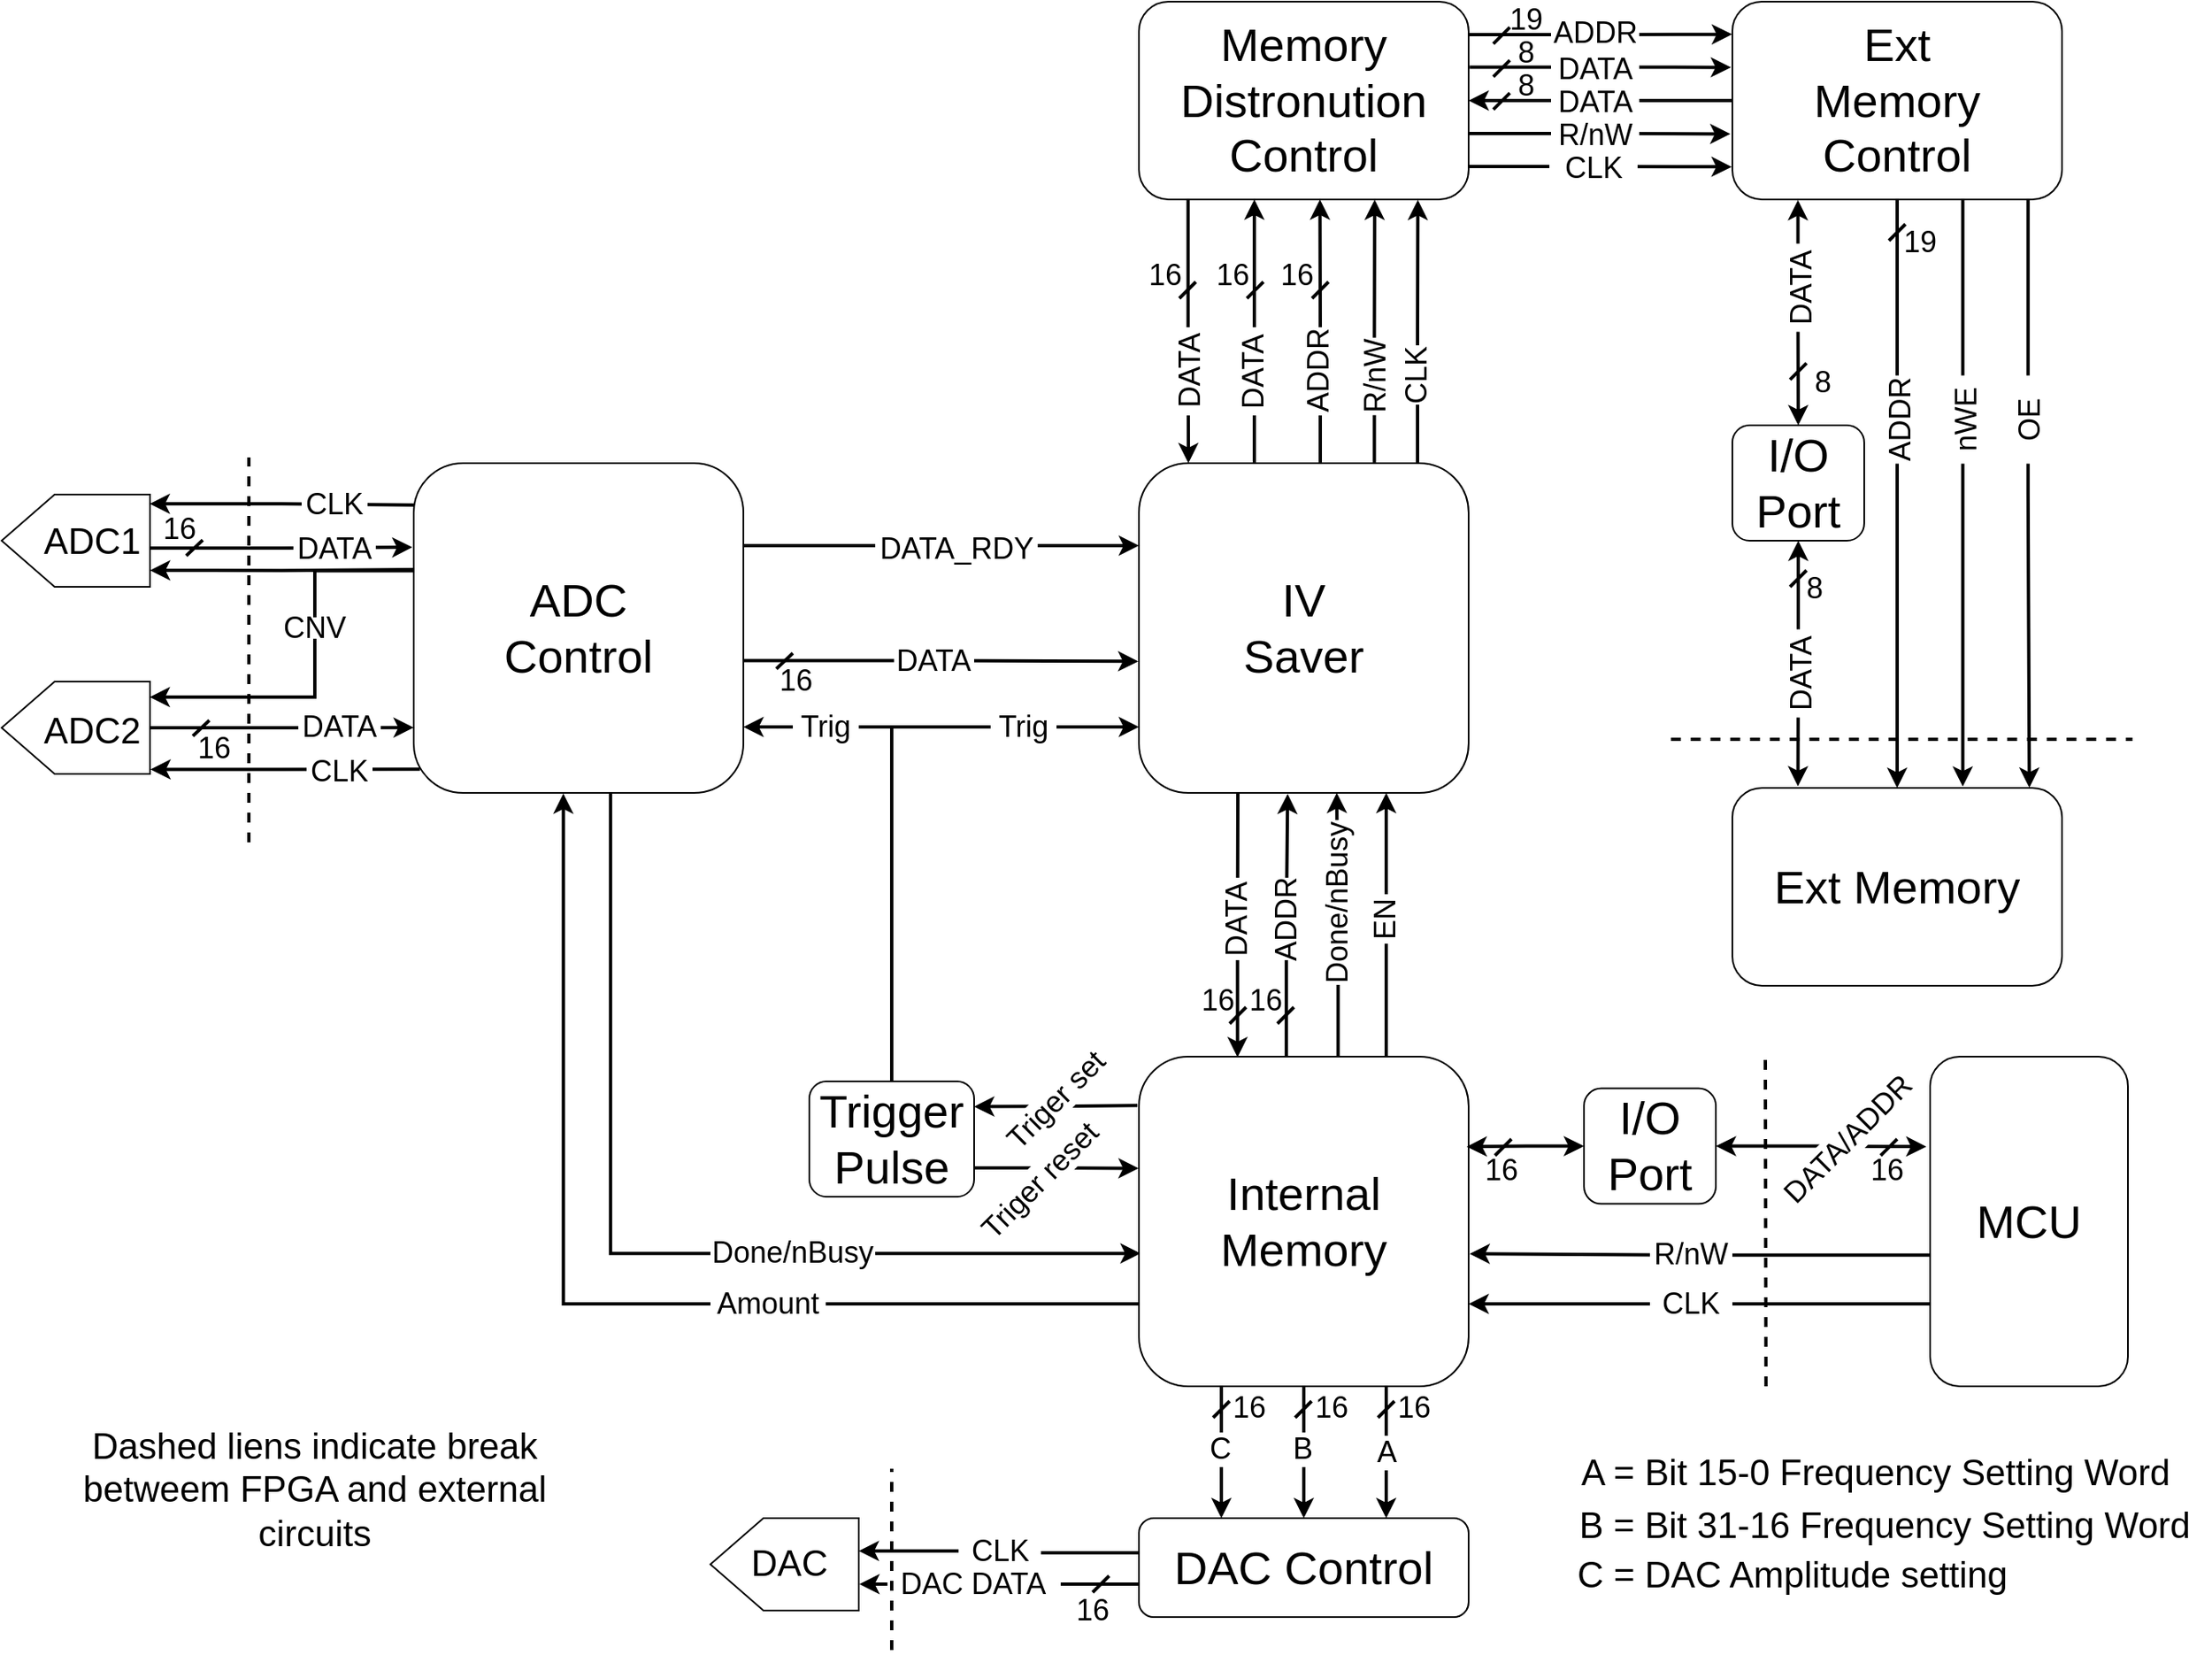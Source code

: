 <mxfile version="24.7.17">
  <diagram name="Side-1" id="65lDmpUPiSHvBf-vwyyM">
    <mxGraphModel dx="1590" dy="1570" grid="1" gridSize="5" guides="1" tooltips="1" connect="1" arrows="1" fold="1" page="1" pageScale="1" pageWidth="827" pageHeight="1169" math="0" shadow="0">
      <root>
        <mxCell id="0" />
        <mxCell id="1" parent="0" />
        <mxCell id="a9t_pYpvHZfNQOZHy2Yf-6" style="edgeStyle=orthogonalEdgeStyle;rounded=0;orthogonalLoop=1;jettySize=auto;html=1;exitX=-0.001;exitY=0.602;exitDx=0;exitDy=0;entryX=1.003;entryY=0.598;entryDx=0;entryDy=0;entryPerimeter=0;exitPerimeter=0;strokeWidth=2;" parent="1" source="a9t_pYpvHZfNQOZHy2Yf-1" target="a9t_pYpvHZfNQOZHy2Yf-3" edge="1">
          <mxGeometry relative="1" as="geometry" />
        </mxCell>
        <mxCell id="a9t_pYpvHZfNQOZHy2Yf-8" style="edgeStyle=orthogonalEdgeStyle;rounded=0;orthogonalLoop=1;jettySize=auto;html=1;exitX=0;exitY=0.75;exitDx=0;exitDy=0;entryX=1;entryY=0.75;entryDx=0;entryDy=0;strokeWidth=2;" parent="1" source="a9t_pYpvHZfNQOZHy2Yf-1" target="a9t_pYpvHZfNQOZHy2Yf-3" edge="1">
          <mxGeometry relative="1" as="geometry" />
        </mxCell>
        <mxCell id="a9t_pYpvHZfNQOZHy2Yf-1" value="&lt;font style=&quot;font-size: 28px;&quot;&gt;MCU&lt;/font&gt;" style="rounded=1;whiteSpace=wrap;html=1;" parent="1" vertex="1">
          <mxGeometry x="640" y="360" width="120" height="200" as="geometry" />
        </mxCell>
        <mxCell id="a9t_pYpvHZfNQOZHy2Yf-15" style="edgeStyle=orthogonalEdgeStyle;rounded=0;orthogonalLoop=1;jettySize=auto;html=1;exitX=0.75;exitY=0;exitDx=0;exitDy=0;entryX=0.75;entryY=1;entryDx=0;entryDy=0;strokeWidth=2;" parent="1" source="a9t_pYpvHZfNQOZHy2Yf-3" target="a9t_pYpvHZfNQOZHy2Yf-13" edge="1">
          <mxGeometry relative="1" as="geometry" />
        </mxCell>
        <mxCell id="a9t_pYpvHZfNQOZHy2Yf-32" style="edgeStyle=orthogonalEdgeStyle;rounded=0;orthogonalLoop=1;jettySize=auto;html=1;exitX=0.299;exitY=0.002;exitDx=0;exitDy=0;entryX=0.3;entryY=1.001;entryDx=0;entryDy=0;exitPerimeter=0;entryPerimeter=0;strokeWidth=2;startArrow=classic;startFill=1;endArrow=none;endFill=0;" parent="1" source="a9t_pYpvHZfNQOZHy2Yf-3" target="a9t_pYpvHZfNQOZHy2Yf-13" edge="1">
          <mxGeometry relative="1" as="geometry" />
        </mxCell>
        <mxCell id="a9t_pYpvHZfNQOZHy2Yf-47" style="edgeStyle=orthogonalEdgeStyle;rounded=0;orthogonalLoop=1;jettySize=auto;html=1;exitX=-0.003;exitY=0.148;exitDx=0;exitDy=0;entryX=1.003;entryY=0.219;entryDx=0;entryDy=0;strokeWidth=2;exitPerimeter=0;entryPerimeter=0;" parent="1" edge="1">
          <mxGeometry relative="1" as="geometry">
            <mxPoint x="159.1" y="389.6" as="sourcePoint" />
            <mxPoint x="60.0" y="390.33" as="targetPoint" />
          </mxGeometry>
        </mxCell>
        <mxCell id="a9t_pYpvHZfNQOZHy2Yf-60" style="edgeStyle=orthogonalEdgeStyle;rounded=0;orthogonalLoop=1;jettySize=auto;html=1;entryX=0.597;entryY=0.997;entryDx=0;entryDy=0;exitX=0.005;exitY=0.597;exitDx=0;exitDy=0;exitPerimeter=0;strokeWidth=2;entryPerimeter=0;startArrow=classic;startFill=1;endArrow=none;endFill=0;" parent="1" source="a9t_pYpvHZfNQOZHy2Yf-3" target="a9t_pYpvHZfNQOZHy2Yf-59" edge="1">
          <mxGeometry relative="1" as="geometry" />
        </mxCell>
        <mxCell id="a9t_pYpvHZfNQOZHy2Yf-130" style="edgeStyle=orthogonalEdgeStyle;rounded=0;orthogonalLoop=1;jettySize=auto;html=1;exitX=0.75;exitY=1;exitDx=0;exitDy=0;entryX=0.75;entryY=0;entryDx=0;entryDy=0;strokeWidth=2;" parent="1" source="a9t_pYpvHZfNQOZHy2Yf-3" target="a9t_pYpvHZfNQOZHy2Yf-129" edge="1">
          <mxGeometry relative="1" as="geometry" />
        </mxCell>
        <mxCell id="a9t_pYpvHZfNQOZHy2Yf-133" value="&lt;span style=&quot;font-size: 18px;&quot;&gt;A&lt;/span&gt;" style="edgeLabel;html=1;align=center;verticalAlign=middle;resizable=0;points=[];rotation=0;" parent="a9t_pYpvHZfNQOZHy2Yf-130" vertex="1" connectable="0">
          <mxGeometry x="0.194" y="1" relative="1" as="geometry">
            <mxPoint x="-1" y="-8" as="offset" />
          </mxGeometry>
        </mxCell>
        <mxCell id="a9t_pYpvHZfNQOZHy2Yf-131" style="edgeStyle=orthogonalEdgeStyle;rounded=0;orthogonalLoop=1;jettySize=auto;html=1;exitX=0.5;exitY=1;exitDx=0;exitDy=0;entryX=0.5;entryY=0;entryDx=0;entryDy=0;strokeWidth=2;" parent="1" source="a9t_pYpvHZfNQOZHy2Yf-3" target="a9t_pYpvHZfNQOZHy2Yf-129" edge="1">
          <mxGeometry relative="1" as="geometry" />
        </mxCell>
        <mxCell id="a9t_pYpvHZfNQOZHy2Yf-132" style="edgeStyle=orthogonalEdgeStyle;rounded=0;orthogonalLoop=1;jettySize=auto;html=1;exitX=0.25;exitY=1;exitDx=0;exitDy=0;entryX=0.25;entryY=0;entryDx=0;entryDy=0;strokeWidth=2;" parent="1" source="a9t_pYpvHZfNQOZHy2Yf-3" target="a9t_pYpvHZfNQOZHy2Yf-129" edge="1">
          <mxGeometry relative="1" as="geometry" />
        </mxCell>
        <mxCell id="a9t_pYpvHZfNQOZHy2Yf-3" value="&lt;span style=&quot;font-size: 28px;&quot;&gt;Internal Memory&lt;/span&gt;" style="rounded=1;whiteSpace=wrap;html=1;" parent="1" vertex="1">
          <mxGeometry x="160" y="360" width="200" height="200" as="geometry" />
        </mxCell>
        <mxCell id="a9t_pYpvHZfNQOZHy2Yf-4" value="&lt;font style=&quot;font-size: 28px;&quot;&gt;I/O&lt;br&gt;Port&lt;/font&gt;" style="rounded=1;whiteSpace=wrap;html=1;" parent="1" vertex="1">
          <mxGeometry x="430" y="379.31" width="80" height="70" as="geometry" />
        </mxCell>
        <mxCell id="a9t_pYpvHZfNQOZHy2Yf-10" style="edgeStyle=orthogonalEdgeStyle;rounded=0;orthogonalLoop=1;jettySize=auto;html=1;exitX=1;exitY=0.5;exitDx=0;exitDy=0;startArrow=classic;startFill=1;strokeWidth=2;entryX=-0.019;entryY=0.273;entryDx=0;entryDy=0;entryPerimeter=0;" parent="1" source="a9t_pYpvHZfNQOZHy2Yf-4" target="a9t_pYpvHZfNQOZHy2Yf-1" edge="1">
          <mxGeometry relative="1" as="geometry">
            <mxPoint x="620" y="415" as="targetPoint" />
          </mxGeometry>
        </mxCell>
        <mxCell id="a9t_pYpvHZfNQOZHy2Yf-20" value="DATA/ADDR" style="edgeLabel;html=1;align=center;verticalAlign=middle;resizable=0;points=[];rotation=-45;fontSize=18;" parent="a9t_pYpvHZfNQOZHy2Yf-10" vertex="1" connectable="0">
          <mxGeometry x="-0.075" y="2" relative="1" as="geometry">
            <mxPoint x="21" y="-2" as="offset" />
          </mxGeometry>
        </mxCell>
        <mxCell id="a9t_pYpvHZfNQOZHy2Yf-11" style="edgeStyle=orthogonalEdgeStyle;rounded=0;orthogonalLoop=1;jettySize=auto;html=1;entryX=0.994;entryY=0.273;entryDx=0;entryDy=0;entryPerimeter=0;startArrow=classic;startFill=1;strokeWidth=2;" parent="1" source="a9t_pYpvHZfNQOZHy2Yf-4" target="a9t_pYpvHZfNQOZHy2Yf-3" edge="1">
          <mxGeometry relative="1" as="geometry" />
        </mxCell>
        <mxCell id="a9t_pYpvHZfNQOZHy2Yf-108" style="edgeStyle=orthogonalEdgeStyle;rounded=0;orthogonalLoop=1;jettySize=auto;html=1;exitX=0.845;exitY=-0.001;exitDx=0;exitDy=0;entryX=0.846;entryY=1.002;entryDx=0;entryDy=0;exitPerimeter=0;entryPerimeter=0;strokeWidth=2;" parent="1" source="a9t_pYpvHZfNQOZHy2Yf-13" target="a9t_pYpvHZfNQOZHy2Yf-107" edge="1">
          <mxGeometry relative="1" as="geometry" />
        </mxCell>
        <mxCell id="a9t_pYpvHZfNQOZHy2Yf-112" style="edgeStyle=orthogonalEdgeStyle;rounded=0;orthogonalLoop=1;jettySize=auto;html=1;exitX=0.55;exitY=0.002;exitDx=0;exitDy=0;strokeWidth=2;exitPerimeter=0;entryX=0.549;entryY=1;entryDx=0;entryDy=0;entryPerimeter=0;" parent="1" source="a9t_pYpvHZfNQOZHy2Yf-13" target="a9t_pYpvHZfNQOZHy2Yf-107" edge="1">
          <mxGeometry relative="1" as="geometry">
            <mxPoint x="271" y="-160" as="targetPoint" />
          </mxGeometry>
        </mxCell>
        <mxCell id="a9t_pYpvHZfNQOZHy2Yf-13" value="&lt;font style=&quot;font-size: 28px;&quot;&gt;IV&lt;br&gt;Saver&lt;/font&gt;" style="rounded=1;whiteSpace=wrap;html=1;" parent="1" vertex="1">
          <mxGeometry x="160" width="200" height="200" as="geometry" />
        </mxCell>
        <mxCell id="a9t_pYpvHZfNQOZHy2Yf-18" style="edgeStyle=orthogonalEdgeStyle;rounded=0;orthogonalLoop=1;jettySize=auto;html=1;exitX=0.604;exitY=0.001;exitDx=0;exitDy=0;exitPerimeter=0;strokeWidth=2;entryX=0.6;entryY=1;entryDx=0;entryDy=0;entryPerimeter=0;" parent="1" source="a9t_pYpvHZfNQOZHy2Yf-3" target="a9t_pYpvHZfNQOZHy2Yf-13" edge="1">
          <mxGeometry relative="1" as="geometry">
            <mxPoint x="280" y="210" as="targetPoint" />
            <Array as="points">
              <mxPoint x="281" y="300" />
              <mxPoint x="280" y="300" />
            </Array>
          </mxGeometry>
        </mxCell>
        <mxCell id="a9t_pYpvHZfNQOZHy2Yf-23" value="&lt;font style=&quot;font-size: 18px;&quot;&gt;CLK&lt;/font&gt;" style="text;html=1;align=center;verticalAlign=middle;whiteSpace=wrap;rounded=0;fillColor=default;" parent="1" vertex="1">
          <mxGeometry x="470" y="500" width="50" height="20" as="geometry" />
        </mxCell>
        <mxCell id="a9t_pYpvHZfNQOZHy2Yf-26" value="&lt;font style=&quot;font-size: 18px;&quot;&gt;R/nW&lt;/font&gt;" style="text;html=1;align=center;verticalAlign=middle;whiteSpace=wrap;rounded=0;fillColor=default;" parent="1" vertex="1">
          <mxGeometry x="470" y="470" width="50" height="20" as="geometry" />
        </mxCell>
        <mxCell id="a9t_pYpvHZfNQOZHy2Yf-27" value="&lt;font style=&quot;font-size: 18px;&quot;&gt;EN&lt;/font&gt;" style="text;html=1;align=center;verticalAlign=middle;whiteSpace=wrap;rounded=0;fillColor=default;rotation=-90;" parent="1" vertex="1">
          <mxGeometry x="295" y="270" width="30" height="12.93" as="geometry" />
        </mxCell>
        <mxCell id="a9t_pYpvHZfNQOZHy2Yf-29" value="&lt;span style=&quot;font-size: 18px;&quot;&gt;Done/nBusy&lt;/span&gt;" style="text;html=1;align=center;verticalAlign=middle;whiteSpace=wrap;rounded=0;fillColor=default;rotation=-90;" parent="1" vertex="1">
          <mxGeometry x="231" y="260" width="100" height="12.93" as="geometry" />
        </mxCell>
        <mxCell id="a9t_pYpvHZfNQOZHy2Yf-30" style="edgeStyle=orthogonalEdgeStyle;rounded=0;orthogonalLoop=1;jettySize=auto;html=1;exitX=0.447;exitY=-0.001;exitDx=0;exitDy=0;entryX=0.451;entryY=1.003;entryDx=0;entryDy=0;entryPerimeter=0;exitPerimeter=0;strokeWidth=2;" parent="1" source="a9t_pYpvHZfNQOZHy2Yf-3" target="a9t_pYpvHZfNQOZHy2Yf-13" edge="1">
          <mxGeometry relative="1" as="geometry" />
        </mxCell>
        <mxCell id="a9t_pYpvHZfNQOZHy2Yf-31" value="&lt;font style=&quot;font-size: 18px;&quot;&gt;ADDR&lt;/font&gt;" style="text;html=1;align=center;verticalAlign=middle;whiteSpace=wrap;rounded=0;fillColor=default;rotation=-90;" parent="1" vertex="1">
          <mxGeometry x="225" y="270" width="50" height="12.93" as="geometry" />
        </mxCell>
        <mxCell id="a9t_pYpvHZfNQOZHy2Yf-33" value="&lt;font style=&quot;font-size: 18px;&quot;&gt;DATA&lt;/font&gt;" style="text;html=1;align=center;verticalAlign=middle;whiteSpace=wrap;rounded=0;fillColor=default;rotation=-90;" parent="1" vertex="1">
          <mxGeometry x="195" y="270" width="50" height="12.93" as="geometry" />
        </mxCell>
        <mxCell id="a9t_pYpvHZfNQOZHy2Yf-35" value="" style="endArrow=none;html=1;rounded=0;strokeWidth=2;" parent="1" edge="1">
          <mxGeometry width="50" height="50" relative="1" as="geometry">
            <mxPoint x="215" y="340" as="sourcePoint" />
            <mxPoint x="225" y="330" as="targetPoint" />
          </mxGeometry>
        </mxCell>
        <mxCell id="a9t_pYpvHZfNQOZHy2Yf-36" value="" style="endArrow=none;html=1;rounded=0;strokeWidth=2;" parent="1" edge="1">
          <mxGeometry width="50" height="50" relative="1" as="geometry">
            <mxPoint x="244" y="340" as="sourcePoint" />
            <mxPoint x="254" y="330" as="targetPoint" />
          </mxGeometry>
        </mxCell>
        <mxCell id="a9t_pYpvHZfNQOZHy2Yf-39" value="&lt;font style=&quot;font-size: 18px;&quot;&gt;16&lt;/font&gt;" style="text;html=1;align=center;verticalAlign=middle;whiteSpace=wrap;rounded=0;fillColor=default;rotation=0;" parent="1" vertex="1">
          <mxGeometry x="198" y="320" width="20" height="12.93" as="geometry" />
        </mxCell>
        <mxCell id="a9t_pYpvHZfNQOZHy2Yf-40" value="&lt;font style=&quot;font-size: 18px;&quot;&gt;16&lt;/font&gt;" style="text;html=1;align=center;verticalAlign=middle;whiteSpace=wrap;rounded=0;fillColor=default;rotation=0;" parent="1" vertex="1">
          <mxGeometry x="227" y="320" width="20" height="12.93" as="geometry" />
        </mxCell>
        <mxCell id="a9t_pYpvHZfNQOZHy2Yf-41" value="" style="endArrow=none;html=1;rounded=0;strokeWidth=2;" parent="1" edge="1">
          <mxGeometry width="50" height="50" relative="1" as="geometry">
            <mxPoint x="610" y="420" as="sourcePoint" />
            <mxPoint x="620" y="410" as="targetPoint" />
          </mxGeometry>
        </mxCell>
        <mxCell id="a9t_pYpvHZfNQOZHy2Yf-42" value="&lt;font style=&quot;font-size: 18px;&quot;&gt;16&lt;/font&gt;" style="text;html=1;align=center;verticalAlign=middle;whiteSpace=wrap;rounded=0;fillColor=default;rotation=0;" parent="1" vertex="1">
          <mxGeometry x="604" y="423" width="20" height="12.93" as="geometry" />
        </mxCell>
        <mxCell id="a9t_pYpvHZfNQOZHy2Yf-43" value="" style="endArrow=none;html=1;rounded=0;strokeWidth=2;" parent="1" edge="1">
          <mxGeometry width="50" height="50" relative="1" as="geometry">
            <mxPoint x="376" y="420" as="sourcePoint" />
            <mxPoint x="386" y="410" as="targetPoint" />
          </mxGeometry>
        </mxCell>
        <mxCell id="a9t_pYpvHZfNQOZHy2Yf-44" value="&lt;font style=&quot;font-size: 18px;&quot;&gt;16&lt;/font&gt;" style="text;html=1;align=center;verticalAlign=middle;whiteSpace=wrap;rounded=0;fillColor=default;rotation=0;" parent="1" vertex="1">
          <mxGeometry x="370" y="423" width="20" height="12.93" as="geometry" />
        </mxCell>
        <mxCell id="a9t_pYpvHZfNQOZHy2Yf-45" value="&lt;span style=&quot;font-size: 28px;&quot;&gt;Trigger&lt;br&gt;Pulse&lt;/span&gt;" style="rounded=1;whiteSpace=wrap;html=1;" parent="1" vertex="1">
          <mxGeometry x="-40" y="375" width="100" height="70" as="geometry" />
        </mxCell>
        <mxCell id="a9t_pYpvHZfNQOZHy2Yf-49" style="edgeStyle=orthogonalEdgeStyle;rounded=0;orthogonalLoop=1;jettySize=auto;html=1;exitX=0.5;exitY=0;exitDx=0;exitDy=0;entryX=0;entryY=0.8;entryDx=0;entryDy=0;entryPerimeter=0;strokeWidth=2;" parent="1" source="a9t_pYpvHZfNQOZHy2Yf-45" target="a9t_pYpvHZfNQOZHy2Yf-13" edge="1">
          <mxGeometry relative="1" as="geometry">
            <Array as="points">
              <mxPoint x="10" y="160" />
            </Array>
          </mxGeometry>
        </mxCell>
        <mxCell id="a9t_pYpvHZfNQOZHy2Yf-51" value="&lt;font style=&quot;font-size: 18px;&quot;&gt;Trig&lt;/font&gt;" style="text;html=1;align=center;verticalAlign=middle;whiteSpace=wrap;rounded=0;fillColor=default;rotation=0;" parent="1" vertex="1">
          <mxGeometry x="70" y="154" width="40" height="12.93" as="geometry" />
        </mxCell>
        <mxCell id="a9t_pYpvHZfNQOZHy2Yf-55" style="edgeStyle=orthogonalEdgeStyle;rounded=0;orthogonalLoop=1;jettySize=auto;html=1;exitX=1;exitY=0.75;exitDx=0;exitDy=0;entryX=-0.001;entryY=0.339;entryDx=0;entryDy=0;entryPerimeter=0;strokeWidth=2;" parent="1" source="a9t_pYpvHZfNQOZHy2Yf-45" target="a9t_pYpvHZfNQOZHy2Yf-3" edge="1">
          <mxGeometry relative="1" as="geometry" />
        </mxCell>
        <mxCell id="a9t_pYpvHZfNQOZHy2Yf-56" value="&lt;font style=&quot;font-size: 18px;&quot;&gt;Triger set&lt;/font&gt;" style="text;html=1;align=center;verticalAlign=middle;whiteSpace=wrap;rounded=0;fillColor=default;rotation=-45;" parent="1" vertex="1">
          <mxGeometry x="71.4" y="376.31" width="77.5" height="20" as="geometry" />
        </mxCell>
        <mxCell id="a9t_pYpvHZfNQOZHy2Yf-57" value="&lt;font style=&quot;font-size: 18px;&quot;&gt;Triger reset&lt;/font&gt;" style="text;html=1;align=center;verticalAlign=middle;whiteSpace=wrap;rounded=0;fillColor=default;rotation=-45;" parent="1" vertex="1">
          <mxGeometry x="51.4" y="425" width="97.5" height="20" as="geometry" />
        </mxCell>
        <mxCell id="a9t_pYpvHZfNQOZHy2Yf-91" style="edgeStyle=orthogonalEdgeStyle;rounded=0;orthogonalLoop=1;jettySize=auto;html=1;entryX=-0.002;entryY=0.601;entryDx=0;entryDy=0;exitX=1.001;exitY=0.599;exitDx=0;exitDy=0;exitPerimeter=0;entryPerimeter=0;strokeWidth=2;" parent="1" source="a9t_pYpvHZfNQOZHy2Yf-59" target="a9t_pYpvHZfNQOZHy2Yf-13" edge="1">
          <mxGeometry relative="1" as="geometry" />
        </mxCell>
        <mxCell id="a9t_pYpvHZfNQOZHy2Yf-105" style="edgeStyle=orthogonalEdgeStyle;rounded=0;orthogonalLoop=1;jettySize=auto;html=1;exitX=1;exitY=0.25;exitDx=0;exitDy=0;entryX=0;entryY=0.25;entryDx=0;entryDy=0;strokeWidth=2;" parent="1" source="a9t_pYpvHZfNQOZHy2Yf-59" target="a9t_pYpvHZfNQOZHy2Yf-13" edge="1">
          <mxGeometry relative="1" as="geometry" />
        </mxCell>
        <mxCell id="a9t_pYpvHZfNQOZHy2Yf-59" value="&lt;span style=&quot;font-size: 28px;&quot;&gt;ADC&lt;br&gt;Control&lt;/span&gt;" style="rounded=1;whiteSpace=wrap;html=1;" parent="1" vertex="1">
          <mxGeometry x="-280" width="200" height="200" as="geometry" />
        </mxCell>
        <mxCell id="a9t_pYpvHZfNQOZHy2Yf-61" value="&lt;span style=&quot;font-size: 18px;&quot;&gt;Done/nBusy&lt;/span&gt;" style="text;html=1;align=center;verticalAlign=middle;whiteSpace=wrap;rounded=0;fillColor=default;rotation=0;" parent="1" vertex="1">
          <mxGeometry x="-100" y="472.53" width="100" height="12.93" as="geometry" />
        </mxCell>
        <mxCell id="a9t_pYpvHZfNQOZHy2Yf-63" style="edgeStyle=orthogonalEdgeStyle;rounded=0;orthogonalLoop=1;jettySize=auto;html=1;exitX=0;exitY=0.75;exitDx=0;exitDy=0;entryX=0.454;entryY=1.002;entryDx=0;entryDy=0;entryPerimeter=0;strokeWidth=2;" parent="1" source="a9t_pYpvHZfNQOZHy2Yf-3" target="a9t_pYpvHZfNQOZHy2Yf-59" edge="1">
          <mxGeometry relative="1" as="geometry" />
        </mxCell>
        <mxCell id="a9t_pYpvHZfNQOZHy2Yf-64" value="&lt;span style=&quot;font-size: 18px;&quot;&gt;Amount&lt;/span&gt;" style="text;html=1;align=center;verticalAlign=middle;whiteSpace=wrap;rounded=0;fillColor=default;rotation=0;" parent="1" vertex="1">
          <mxGeometry x="-100" y="503.07" width="70" height="12.93" as="geometry" />
        </mxCell>
        <mxCell id="a9t_pYpvHZfNQOZHy2Yf-65" style="edgeStyle=orthogonalEdgeStyle;rounded=0;orthogonalLoop=1;jettySize=auto;html=1;strokeWidth=2;" parent="1" source="a9t_pYpvHZfNQOZHy2Yf-45" edge="1">
          <mxGeometry relative="1" as="geometry">
            <mxPoint x="-80" y="160" as="targetPoint" />
            <Array as="points">
              <mxPoint x="10" y="160" />
            </Array>
          </mxGeometry>
        </mxCell>
        <mxCell id="a9t_pYpvHZfNQOZHy2Yf-66" value="&lt;font style=&quot;font-size: 18px;&quot;&gt;Trig&lt;/font&gt;" style="text;html=1;align=center;verticalAlign=middle;whiteSpace=wrap;rounded=0;fillColor=default;rotation=0;" parent="1" vertex="1">
          <mxGeometry x="-50" y="154" width="40" height="12.93" as="geometry" />
        </mxCell>
        <mxCell id="a9t_pYpvHZfNQOZHy2Yf-67" value="" style="verticalLabelPosition=bottom;shadow=0;dashed=0;align=center;html=1;verticalAlign=top;shape=mxgraph.electrical.abstract.dac;rotation=-180;" parent="1" vertex="1">
          <mxGeometry x="-530" y="19" width="90" height="56" as="geometry" />
        </mxCell>
        <mxCell id="a9t_pYpvHZfNQOZHy2Yf-97" style="edgeStyle=orthogonalEdgeStyle;rounded=0;orthogonalLoop=1;jettySize=auto;html=1;exitX=-0.003;exitY=0.048;exitDx=0;exitDy=0;exitPerimeter=0;entryX=0.019;entryY=0.928;entryDx=0;entryDy=0;entryPerimeter=0;strokeWidth=2;startArrow=classic;startFill=1;endArrow=none;endFill=0;" parent="1" source="a9t_pYpvHZfNQOZHy2Yf-71" target="a9t_pYpvHZfNQOZHy2Yf-59" edge="1">
          <mxGeometry relative="1" as="geometry">
            <mxPoint x="-308.788" y="180" as="targetPoint" />
          </mxGeometry>
        </mxCell>
        <mxCell id="a9t_pYpvHZfNQOZHy2Yf-71" value="" style="verticalLabelPosition=bottom;shadow=0;dashed=0;align=center;html=1;verticalAlign=top;shape=mxgraph.electrical.abstract.dac;rotation=-180;" parent="1" vertex="1">
          <mxGeometry x="-530" y="132.46" width="90" height="56" as="geometry" />
        </mxCell>
        <mxCell id="a9t_pYpvHZfNQOZHy2Yf-72" style="edgeStyle=orthogonalEdgeStyle;rounded=0;orthogonalLoop=1;jettySize=auto;html=1;exitX=-0.001;exitY=0.326;exitDx=0;exitDy=0;exitPerimeter=0;strokeWidth=2;entryX=0;entryY=0.179;entryDx=0;entryDy=0;entryPerimeter=0;" parent="1" target="a9t_pYpvHZfNQOZHy2Yf-67" edge="1">
          <mxGeometry relative="1" as="geometry">
            <mxPoint x="-280.0" y="64.55" as="sourcePoint" />
            <mxPoint x="-428.45" y="64.51" as="targetPoint" />
          </mxGeometry>
        </mxCell>
        <mxCell id="a9t_pYpvHZfNQOZHy2Yf-73" style="edgeStyle=orthogonalEdgeStyle;rounded=0;orthogonalLoop=1;jettySize=auto;html=1;entryX=0.002;entryY=0.831;entryDx=0;entryDy=0;entryPerimeter=0;exitX=0;exitY=0.326;exitDx=0;exitDy=0;exitPerimeter=0;strokeWidth=2;" parent="1" source="a9t_pYpvHZfNQOZHy2Yf-59" target="a9t_pYpvHZfNQOZHy2Yf-71" edge="1">
          <mxGeometry relative="1" as="geometry">
            <Array as="points">
              <mxPoint x="-340" y="65" />
              <mxPoint x="-340" y="142" />
            </Array>
          </mxGeometry>
        </mxCell>
        <mxCell id="a9t_pYpvHZfNQOZHy2Yf-74" value="&lt;font style=&quot;font-size: 18px;&quot;&gt;CNV&lt;/font&gt;" style="text;html=1;align=center;verticalAlign=middle;whiteSpace=wrap;rounded=0;fillColor=default;rotation=0;" parent="1" vertex="1">
          <mxGeometry x="-360" y="93.54" width="40" height="12.93" as="geometry" />
        </mxCell>
        <mxCell id="a9t_pYpvHZfNQOZHy2Yf-77" style="edgeStyle=orthogonalEdgeStyle;rounded=0;orthogonalLoop=1;jettySize=auto;html=1;exitX=0;exitY=0.5;exitDx=0;exitDy=0;exitPerimeter=0;entryX=0;entryY=0.802;entryDx=0;entryDy=0;entryPerimeter=0;strokeWidth=2;" parent="1" source="a9t_pYpvHZfNQOZHy2Yf-71" target="a9t_pYpvHZfNQOZHy2Yf-59" edge="1">
          <mxGeometry relative="1" as="geometry" />
        </mxCell>
        <mxCell id="a9t_pYpvHZfNQOZHy2Yf-78" value="&lt;font style=&quot;font-size: 18px;&quot;&gt;DATA&lt;/font&gt;" style="text;html=1;align=center;verticalAlign=middle;whiteSpace=wrap;rounded=0;fillColor=default;rotation=0;" parent="1" vertex="1">
          <mxGeometry x="-350" y="154" width="50" height="12.93" as="geometry" />
        </mxCell>
        <mxCell id="a9t_pYpvHZfNQOZHy2Yf-82" value="&lt;font style=&quot;font-size: 18px;&quot;&gt;CLK&lt;/font&gt;" style="text;html=1;align=center;verticalAlign=middle;whiteSpace=wrap;rounded=0;fillColor=default;rotation=0;" parent="1" vertex="1">
          <mxGeometry x="-345" y="180.53" width="40" height="12.93" as="geometry" />
        </mxCell>
        <mxCell id="a9t_pYpvHZfNQOZHy2Yf-83" style="edgeStyle=orthogonalEdgeStyle;rounded=0;orthogonalLoop=1;jettySize=auto;html=1;entryX=-0.004;entryY=0.255;entryDx=0;entryDy=0;strokeWidth=2;entryPerimeter=0;exitX=-0.002;exitY=0.419;exitDx=0;exitDy=0;exitPerimeter=0;" parent="1" source="a9t_pYpvHZfNQOZHy2Yf-67" target="a9t_pYpvHZfNQOZHy2Yf-59" edge="1">
          <mxGeometry relative="1" as="geometry">
            <mxPoint x="-440" y="51" as="sourcePoint" />
            <mxPoint x="-280.8" y="51.2" as="targetPoint" />
          </mxGeometry>
        </mxCell>
        <mxCell id="a9t_pYpvHZfNQOZHy2Yf-84" value="&lt;font style=&quot;font-size: 18px;&quot;&gt;DATA&lt;/font&gt;" style="text;html=1;align=center;verticalAlign=middle;whiteSpace=wrap;rounded=0;fillColor=default;rotation=0;" parent="1" vertex="1">
          <mxGeometry x="-353" y="45.6" width="50" height="12.93" as="geometry" />
        </mxCell>
        <mxCell id="a9t_pYpvHZfNQOZHy2Yf-87" style="edgeStyle=orthogonalEdgeStyle;rounded=0;orthogonalLoop=1;jettySize=auto;html=1;exitX=0.002;exitY=0.9;exitDx=0;exitDy=0;exitPerimeter=0;entryX=0.001;entryY=0.127;entryDx=0;entryDy=0;entryPerimeter=0;strokeWidth=2;startArrow=classic;startFill=1;endArrow=none;endFill=0;" parent="1" source="a9t_pYpvHZfNQOZHy2Yf-67" target="a9t_pYpvHZfNQOZHy2Yf-59" edge="1">
          <mxGeometry relative="1" as="geometry">
            <mxPoint x="-361" y="25.47" as="sourcePoint" />
            <mxPoint x="-280" y="25.47" as="targetPoint" />
          </mxGeometry>
        </mxCell>
        <mxCell id="a9t_pYpvHZfNQOZHy2Yf-88" value="&lt;font style=&quot;font-size: 18px;&quot;&gt;CLK&lt;/font&gt;" style="text;html=1;align=center;verticalAlign=middle;whiteSpace=wrap;rounded=0;fillColor=default;rotation=0;" parent="1" vertex="1">
          <mxGeometry x="-348" y="19" width="40" height="12.93" as="geometry" />
        </mxCell>
        <mxCell id="a9t_pYpvHZfNQOZHy2Yf-89" value="&lt;font style=&quot;font-size: 22px;&quot;&gt;ADC1&lt;/font&gt;" style="text;html=1;align=center;verticalAlign=middle;whiteSpace=wrap;rounded=0;fillColor=default;rotation=0;" parent="1" vertex="1">
          <mxGeometry x="-500" y="38.07" width="50" height="20" as="geometry" />
        </mxCell>
        <mxCell id="a9t_pYpvHZfNQOZHy2Yf-90" value="&lt;font style=&quot;font-size: 22px;&quot;&gt;ADC2&lt;/font&gt;" style="text;html=1;align=center;verticalAlign=middle;whiteSpace=wrap;rounded=0;fillColor=default;rotation=0;" parent="1" vertex="1">
          <mxGeometry x="-500" y="152.53" width="50" height="20" as="geometry" />
        </mxCell>
        <mxCell id="a9t_pYpvHZfNQOZHy2Yf-92" value="&lt;font style=&quot;font-size: 18px;&quot;&gt;DATA&lt;/font&gt;" style="text;html=1;align=center;verticalAlign=middle;whiteSpace=wrap;rounded=0;fillColor=default;rotation=0;" parent="1" vertex="1">
          <mxGeometry x="11.4" y="113.53" width="48.6" height="12.93" as="geometry" />
        </mxCell>
        <mxCell id="a9t_pYpvHZfNQOZHy2Yf-94" value="" style="endArrow=none;html=1;rounded=0;strokeWidth=2;" parent="1" edge="1">
          <mxGeometry width="50" height="50" relative="1" as="geometry">
            <mxPoint x="-414" y="165.53" as="sourcePoint" />
            <mxPoint x="-404" y="156" as="targetPoint" />
          </mxGeometry>
        </mxCell>
        <mxCell id="a9t_pYpvHZfNQOZHy2Yf-95" value="&lt;font style=&quot;font-size: 18px;&quot;&gt;16&lt;/font&gt;" style="text;html=1;align=center;verticalAlign=middle;whiteSpace=wrap;rounded=0;fillColor=none;rotation=0;" parent="1" vertex="1">
          <mxGeometry x="-411" y="166.93" width="20" height="12.93" as="geometry" />
        </mxCell>
        <mxCell id="a9t_pYpvHZfNQOZHy2Yf-101" value="" style="endArrow=none;html=1;rounded=0;strokeWidth=2;" parent="1" edge="1">
          <mxGeometry width="50" height="50" relative="1" as="geometry">
            <mxPoint x="-418" y="56.13" as="sourcePoint" />
            <mxPoint x="-408" y="46.6" as="targetPoint" />
          </mxGeometry>
        </mxCell>
        <mxCell id="a9t_pYpvHZfNQOZHy2Yf-102" value="&lt;font style=&quot;font-size: 18px;&quot;&gt;16&lt;/font&gt;" style="text;html=1;align=center;verticalAlign=middle;whiteSpace=wrap;rounded=0;fillColor=none;rotation=0;" parent="1" vertex="1">
          <mxGeometry x="-432" y="33.07" width="20" height="12.93" as="geometry" />
        </mxCell>
        <mxCell id="a9t_pYpvHZfNQOZHy2Yf-103" value="" style="endArrow=none;html=1;rounded=0;strokeWidth=2;" parent="1" edge="1">
          <mxGeometry width="50" height="50" relative="1" as="geometry">
            <mxPoint x="-60" y="124.76" as="sourcePoint" />
            <mxPoint x="-50" y="115.23" as="targetPoint" />
          </mxGeometry>
        </mxCell>
        <mxCell id="a9t_pYpvHZfNQOZHy2Yf-104" value="&lt;font style=&quot;font-size: 18px;&quot;&gt;16&lt;/font&gt;" style="text;html=1;align=center;verticalAlign=middle;whiteSpace=wrap;rounded=0;fillColor=none;rotation=0;" parent="1" vertex="1">
          <mxGeometry x="-58" y="125.46" width="20" height="12.93" as="geometry" />
        </mxCell>
        <mxCell id="a9t_pYpvHZfNQOZHy2Yf-106" value="&lt;font style=&quot;font-size: 18px;&quot;&gt;DATA_RDY&lt;/font&gt;" style="text;html=1;align=center;verticalAlign=middle;whiteSpace=wrap;rounded=0;fillColor=default;rotation=0;" parent="1" vertex="1">
          <mxGeometry y="45.6" width="98.6" height="12.93" as="geometry" />
        </mxCell>
        <mxCell id="a9t_pYpvHZfNQOZHy2Yf-165" style="edgeStyle=orthogonalEdgeStyle;rounded=0;orthogonalLoop=1;jettySize=auto;html=1;exitX=1.001;exitY=0.167;exitDx=0;exitDy=0;entryX=-0.001;entryY=0.165;entryDx=0;entryDy=0;exitPerimeter=0;entryPerimeter=0;strokeWidth=2;" parent="1" source="a9t_pYpvHZfNQOZHy2Yf-107" target="a9t_pYpvHZfNQOZHy2Yf-163" edge="1">
          <mxGeometry relative="1" as="geometry" />
        </mxCell>
        <mxCell id="a9t_pYpvHZfNQOZHy2Yf-166" style="edgeStyle=orthogonalEdgeStyle;rounded=0;orthogonalLoop=1;jettySize=auto;html=1;exitX=1.003;exitY=0.331;exitDx=0;exitDy=0;exitPerimeter=0;entryX=-0.004;entryY=0.332;entryDx=0;entryDy=0;entryPerimeter=0;strokeWidth=2;" parent="1" source="a9t_pYpvHZfNQOZHy2Yf-107" target="a9t_pYpvHZfNQOZHy2Yf-163" edge="1">
          <mxGeometry relative="1" as="geometry">
            <mxPoint x="480" y="-235" as="targetPoint" />
          </mxGeometry>
        </mxCell>
        <mxCell id="a9t_pYpvHZfNQOZHy2Yf-107" value="&lt;span style=&quot;font-size: 28px;&quot;&gt;Memory&lt;br&gt;Distronution&lt;br&gt;Control&lt;/span&gt;" style="rounded=1;whiteSpace=wrap;html=1;" parent="1" vertex="1">
          <mxGeometry x="160" y="-280" width="200" height="120" as="geometry" />
        </mxCell>
        <mxCell id="a9t_pYpvHZfNQOZHy2Yf-109" value="&lt;font style=&quot;font-size: 18px;&quot;&gt;CLK&lt;/font&gt;" style="text;html=1;align=center;verticalAlign=middle;whiteSpace=wrap;rounded=0;fillColor=default;rotation=-90;" parent="1" vertex="1">
          <mxGeometry x="311" y="-60" width="36" height="12.93" as="geometry" />
        </mxCell>
        <mxCell id="a9t_pYpvHZfNQOZHy2Yf-110" style="edgeStyle=orthogonalEdgeStyle;rounded=0;orthogonalLoop=1;jettySize=auto;html=1;exitX=0.729;exitY=-0.001;exitDx=0;exitDy=0;strokeWidth=2;exitPerimeter=0;entryX=0.715;entryY=1.001;entryDx=0;entryDy=0;entryPerimeter=0;" parent="1" target="a9t_pYpvHZfNQOZHy2Yf-107" edge="1">
          <mxGeometry relative="1" as="geometry">
            <mxPoint x="302.8" y="-0.2" as="sourcePoint" />
            <mxPoint x="307" y="-150" as="targetPoint" />
            <Array as="points">
              <mxPoint x="303" y="-80" />
              <mxPoint x="303" y="-80" />
            </Array>
          </mxGeometry>
        </mxCell>
        <mxCell id="a9t_pYpvHZfNQOZHy2Yf-111" value="&lt;font style=&quot;font-size: 18px;&quot;&gt;R/nW&lt;/font&gt;" style="text;html=1;align=center;verticalAlign=middle;whiteSpace=wrap;rounded=0;fillColor=default;rotation=-90;" parent="1" vertex="1">
          <mxGeometry x="280.5" y="-59.11" width="47" height="12.93" as="geometry" />
        </mxCell>
        <mxCell id="a9t_pYpvHZfNQOZHy2Yf-113" value="&lt;font style=&quot;font-size: 18px;&quot;&gt;ADDR&lt;/font&gt;" style="text;html=1;align=center;verticalAlign=middle;whiteSpace=wrap;rounded=0;fillColor=default;rotation=-90;" parent="1" vertex="1">
          <mxGeometry x="242.5" y="-64.25" width="53.5" height="17.07" as="geometry" />
        </mxCell>
        <mxCell id="a9t_pYpvHZfNQOZHy2Yf-116" style="edgeStyle=orthogonalEdgeStyle;rounded=0;orthogonalLoop=1;jettySize=auto;html=1;exitX=0.35;exitY=-0.001;exitDx=0;exitDy=0;entryX=0.35;entryY=1;entryDx=0;entryDy=0;entryPerimeter=0;exitPerimeter=0;strokeWidth=2;" parent="1" source="a9t_pYpvHZfNQOZHy2Yf-13" target="a9t_pYpvHZfNQOZHy2Yf-107" edge="1">
          <mxGeometry relative="1" as="geometry" />
        </mxCell>
        <mxCell id="a9t_pYpvHZfNQOZHy2Yf-117" value="&lt;font style=&quot;font-size: 18px;&quot;&gt;DATA&lt;/font&gt;" style="text;html=1;align=center;verticalAlign=middle;whiteSpace=wrap;rounded=0;fillColor=default;rotation=-90;" parent="1" vertex="1">
          <mxGeometry x="203.25" y="-64.25" width="53.5" height="17.07" as="geometry" />
        </mxCell>
        <mxCell id="a9t_pYpvHZfNQOZHy2Yf-118" style="edgeStyle=orthogonalEdgeStyle;rounded=0;orthogonalLoop=1;jettySize=auto;html=1;exitX=0.149;exitY=1.001;exitDx=0;exitDy=0;entryX=0.15;entryY=0;entryDx=0;entryDy=0;entryPerimeter=0;exitPerimeter=0;strokeWidth=2;" parent="1" source="a9t_pYpvHZfNQOZHy2Yf-107" target="a9t_pYpvHZfNQOZHy2Yf-13" edge="1">
          <mxGeometry relative="1" as="geometry" />
        </mxCell>
        <mxCell id="a9t_pYpvHZfNQOZHy2Yf-119" value="&lt;font style=&quot;font-size: 18px;&quot;&gt;DATA&lt;/font&gt;" style="text;html=1;align=center;verticalAlign=middle;whiteSpace=wrap;rounded=0;fillColor=default;rotation=-90;" parent="1" vertex="1">
          <mxGeometry x="164.5" y="-64.25" width="53.5" height="17.07" as="geometry" />
        </mxCell>
        <mxCell id="a9t_pYpvHZfNQOZHy2Yf-121" value="" style="endArrow=none;html=1;rounded=0;strokeWidth=2;" parent="1" edge="1">
          <mxGeometry width="50" height="50" relative="1" as="geometry">
            <mxPoint x="184.5" y="-100" as="sourcePoint" />
            <mxPoint x="194.5" y="-110" as="targetPoint" />
          </mxGeometry>
        </mxCell>
        <mxCell id="a9t_pYpvHZfNQOZHy2Yf-122" value="&lt;font style=&quot;font-size: 18px;&quot;&gt;16&lt;/font&gt;" style="text;html=1;align=center;verticalAlign=middle;whiteSpace=wrap;rounded=0;fillColor=default;rotation=0;" parent="1" vertex="1">
          <mxGeometry x="165.5" y="-120" width="20" height="12.93" as="geometry" />
        </mxCell>
        <mxCell id="a9t_pYpvHZfNQOZHy2Yf-123" value="" style="endArrow=none;html=1;rounded=0;strokeWidth=2;" parent="1" edge="1">
          <mxGeometry width="50" height="50" relative="1" as="geometry">
            <mxPoint x="225.5" y="-100" as="sourcePoint" />
            <mxPoint x="235.5" y="-110" as="targetPoint" />
          </mxGeometry>
        </mxCell>
        <mxCell id="a9t_pYpvHZfNQOZHy2Yf-124" value="&lt;font style=&quot;font-size: 18px;&quot;&gt;16&lt;/font&gt;" style="text;html=1;align=center;verticalAlign=middle;whiteSpace=wrap;rounded=0;fillColor=default;rotation=0;" parent="1" vertex="1">
          <mxGeometry x="206.5" y="-120" width="20" height="12.93" as="geometry" />
        </mxCell>
        <mxCell id="a9t_pYpvHZfNQOZHy2Yf-125" value="" style="endArrow=none;html=1;rounded=0;strokeWidth=2;" parent="1" edge="1">
          <mxGeometry width="50" height="50" relative="1" as="geometry">
            <mxPoint x="265" y="-100" as="sourcePoint" />
            <mxPoint x="275" y="-110" as="targetPoint" />
          </mxGeometry>
        </mxCell>
        <mxCell id="a9t_pYpvHZfNQOZHy2Yf-126" value="&lt;font style=&quot;font-size: 18px;&quot;&gt;16&lt;/font&gt;" style="text;html=1;align=center;verticalAlign=middle;whiteSpace=wrap;rounded=0;fillColor=default;rotation=0;" parent="1" vertex="1">
          <mxGeometry x="246" y="-120" width="20" height="12.93" as="geometry" />
        </mxCell>
        <mxCell id="a9t_pYpvHZfNQOZHy2Yf-146" style="edgeStyle=orthogonalEdgeStyle;rounded=0;orthogonalLoop=1;jettySize=auto;html=1;exitX=0;exitY=0.666;exitDx=0;exitDy=0;entryX=-0.004;entryY=0.286;entryDx=0;entryDy=0;entryPerimeter=0;exitPerimeter=0;strokeWidth=2;" parent="1" source="a9t_pYpvHZfNQOZHy2Yf-129" target="a9t_pYpvHZfNQOZHy2Yf-143" edge="1">
          <mxGeometry relative="1" as="geometry">
            <mxPoint x="100.0" y="739.954" as="targetPoint" />
          </mxGeometry>
        </mxCell>
        <mxCell id="a9t_pYpvHZfNQOZHy2Yf-129" value="&lt;span style=&quot;font-size: 28px;&quot;&gt;DAC Control&lt;/span&gt;" style="rounded=1;whiteSpace=wrap;html=1;" parent="1" vertex="1">
          <mxGeometry x="160" y="640" width="200" height="60" as="geometry" />
        </mxCell>
        <mxCell id="a9t_pYpvHZfNQOZHy2Yf-136" value="" style="endArrow=none;html=1;rounded=0;strokeWidth=2;" parent="1" edge="1">
          <mxGeometry width="50" height="50" relative="1" as="geometry">
            <mxPoint x="305" y="579" as="sourcePoint" />
            <mxPoint x="315" y="569" as="targetPoint" />
          </mxGeometry>
        </mxCell>
        <mxCell id="a9t_pYpvHZfNQOZHy2Yf-137" value="&lt;font style=&quot;font-size: 18px;&quot;&gt;16&lt;/font&gt;" style="text;html=1;align=center;verticalAlign=middle;whiteSpace=wrap;rounded=0;fillColor=default;rotation=0;" parent="1" vertex="1">
          <mxGeometry x="317" y="567" width="20" height="12.93" as="geometry" />
        </mxCell>
        <mxCell id="a9t_pYpvHZfNQOZHy2Yf-139" value="" style="endArrow=none;html=1;rounded=0;strokeWidth=2;" parent="1" edge="1">
          <mxGeometry width="50" height="50" relative="1" as="geometry">
            <mxPoint x="254.75" y="579" as="sourcePoint" />
            <mxPoint x="264.75" y="569" as="targetPoint" />
          </mxGeometry>
        </mxCell>
        <mxCell id="a9t_pYpvHZfNQOZHy2Yf-140" value="&lt;font style=&quot;font-size: 18px;&quot;&gt;16&lt;/font&gt;" style="text;html=1;align=center;verticalAlign=middle;whiteSpace=wrap;rounded=0;fillColor=default;rotation=0;" parent="1" vertex="1">
          <mxGeometry x="266.75" y="567" width="20" height="12.93" as="geometry" />
        </mxCell>
        <mxCell id="a9t_pYpvHZfNQOZHy2Yf-141" value="" style="endArrow=none;html=1;rounded=0;strokeWidth=2;" parent="1" edge="1">
          <mxGeometry width="50" height="50" relative="1" as="geometry">
            <mxPoint x="205" y="579" as="sourcePoint" />
            <mxPoint x="215" y="569" as="targetPoint" />
          </mxGeometry>
        </mxCell>
        <mxCell id="a9t_pYpvHZfNQOZHy2Yf-142" value="&lt;font style=&quot;font-size: 18px;&quot;&gt;16&lt;/font&gt;" style="text;html=1;align=center;verticalAlign=middle;whiteSpace=wrap;rounded=0;fillColor=default;rotation=0;" parent="1" vertex="1">
          <mxGeometry x="217" y="567" width="20" height="12.93" as="geometry" />
        </mxCell>
        <mxCell id="a9t_pYpvHZfNQOZHy2Yf-143" value="" style="verticalLabelPosition=bottom;shadow=0;dashed=0;align=center;html=1;verticalAlign=top;shape=mxgraph.electrical.abstract.dac;rotation=-180;" parent="1" vertex="1">
          <mxGeometry x="-100" y="640" width="90" height="56" as="geometry" />
        </mxCell>
        <mxCell id="a9t_pYpvHZfNQOZHy2Yf-144" value="&lt;font style=&quot;font-size: 22px;&quot;&gt;DAC&lt;/font&gt;" style="text;html=1;align=center;verticalAlign=middle;whiteSpace=wrap;rounded=0;fillColor=default;rotation=0;" parent="1" vertex="1">
          <mxGeometry x="-77" y="658" width="50" height="20" as="geometry" />
        </mxCell>
        <mxCell id="a9t_pYpvHZfNQOZHy2Yf-145" style="edgeStyle=orthogonalEdgeStyle;rounded=0;orthogonalLoop=1;jettySize=auto;html=1;entryX=0;entryY=0.645;entryDx=0;entryDy=0;entryPerimeter=0;exitX=0;exitY=0.35;exitDx=0;exitDy=0;exitPerimeter=0;strokeWidth=2;" parent="1" source="a9t_pYpvHZfNQOZHy2Yf-129" target="a9t_pYpvHZfNQOZHy2Yf-143" edge="1">
          <mxGeometry relative="1" as="geometry" />
        </mxCell>
        <mxCell id="a9t_pYpvHZfNQOZHy2Yf-147" value="&lt;font style=&quot;font-size: 18px;&quot;&gt;CLK&lt;/font&gt;" style="text;html=1;align=center;verticalAlign=middle;whiteSpace=wrap;rounded=0;fillColor=default;" parent="1" vertex="1">
          <mxGeometry x="50.57" y="650" width="50" height="20" as="geometry" />
        </mxCell>
        <mxCell id="a9t_pYpvHZfNQOZHy2Yf-148" value="&lt;font style=&quot;font-size: 18px;&quot;&gt;DAC DATA&lt;/font&gt;" style="text;html=1;align=center;verticalAlign=middle;whiteSpace=wrap;rounded=0;fillColor=default;" parent="1" vertex="1">
          <mxGeometry x="7.4" y="670" width="105.15" height="20" as="geometry" />
        </mxCell>
        <mxCell id="a9t_pYpvHZfNQOZHy2Yf-150" value="" style="endArrow=none;html=1;rounded=0;strokeWidth=2;" parent="1" edge="1">
          <mxGeometry width="50" height="50" relative="1" as="geometry">
            <mxPoint x="131.9" y="685" as="sourcePoint" />
            <mxPoint x="141.9" y="675" as="targetPoint" />
          </mxGeometry>
        </mxCell>
        <mxCell id="a9t_pYpvHZfNQOZHy2Yf-151" value="&lt;font style=&quot;font-size: 18px;&quot;&gt;16&lt;/font&gt;" style="text;html=1;align=center;verticalAlign=middle;whiteSpace=wrap;rounded=0;fillColor=default;rotation=0;" parent="1" vertex="1">
          <mxGeometry x="121.9" y="690" width="20" height="12.93" as="geometry" />
        </mxCell>
        <mxCell id="a9t_pYpvHZfNQOZHy2Yf-152" value="&lt;span style=&quot;font-size: 18px;&quot;&gt;B&lt;/span&gt;" style="edgeLabel;html=1;align=center;verticalAlign=middle;resizable=0;points=[];rotation=0;" parent="1" vertex="1" connectable="0">
          <mxGeometry x="260" y="599.996" as="geometry">
            <mxPoint x="-1" y="-2" as="offset" />
          </mxGeometry>
        </mxCell>
        <mxCell id="a9t_pYpvHZfNQOZHy2Yf-154" value="&lt;span style=&quot;font-size: 18px;&quot;&gt;C&lt;/span&gt;" style="edgeLabel;html=1;align=center;verticalAlign=middle;resizable=0;points=[];rotation=0;" parent="1" vertex="1" connectable="0">
          <mxGeometry x="210" y="599.996" as="geometry">
            <mxPoint x="-1" y="-2" as="offset" />
          </mxGeometry>
        </mxCell>
        <mxCell id="a9t_pYpvHZfNQOZHy2Yf-155" value="" style="endArrow=none;dashed=1;html=1;rounded=0;strokeWidth=2;" parent="1" edge="1">
          <mxGeometry width="50" height="50" relative="1" as="geometry">
            <mxPoint x="10" y="720" as="sourcePoint" />
            <mxPoint x="10" y="610" as="targetPoint" />
          </mxGeometry>
        </mxCell>
        <mxCell id="a9t_pYpvHZfNQOZHy2Yf-156" value="" style="endArrow=none;dashed=1;html=1;rounded=0;strokeWidth=2;" parent="1" edge="1">
          <mxGeometry width="50" height="50" relative="1" as="geometry">
            <mxPoint x="540.4" y="560" as="sourcePoint" />
            <mxPoint x="540" y="360" as="targetPoint" />
          </mxGeometry>
        </mxCell>
        <mxCell id="a9t_pYpvHZfNQOZHy2Yf-157" value="" style="endArrow=none;dashed=1;html=1;rounded=0;strokeWidth=2;" parent="1" edge="1">
          <mxGeometry width="50" height="50" relative="1" as="geometry">
            <mxPoint x="-380" y="230" as="sourcePoint" />
            <mxPoint x="-380" y="-3.53" as="targetPoint" />
          </mxGeometry>
        </mxCell>
        <mxCell id="a9t_pYpvHZfNQOZHy2Yf-159" value="&lt;font style=&quot;font-size: 22px;&quot;&gt;A = Bit 15-0 Frequency Setting Word&lt;/font&gt;" style="text;html=1;align=center;verticalAlign=middle;whiteSpace=wrap;rounded=0;fontSize=22;" parent="1" vertex="1">
          <mxGeometry x="414" y="598" width="386" height="30" as="geometry" />
        </mxCell>
        <mxCell id="a9t_pYpvHZfNQOZHy2Yf-160" value="&lt;font style=&quot;font-size: 22px;&quot;&gt;B = Bit 31-16 Frequency Setting Word&lt;/font&gt;" style="text;html=1;align=center;verticalAlign=middle;whiteSpace=wrap;rounded=0;fontSize=22;" parent="1" vertex="1">
          <mxGeometry x="415" y="630" width="395" height="30" as="geometry" />
        </mxCell>
        <mxCell id="a9t_pYpvHZfNQOZHy2Yf-161" value="&lt;font style=&quot;font-size: 22px;&quot;&gt;C = DAC Amplitude setting&lt;/font&gt;" style="text;html=1;align=center;verticalAlign=middle;whiteSpace=wrap;rounded=0;fontSize=22;" parent="1" vertex="1">
          <mxGeometry x="399" y="660" width="315" height="30" as="geometry" />
        </mxCell>
        <mxCell id="a9t_pYpvHZfNQOZHy2Yf-162" value="&lt;font style=&quot;font-size: 22px;&quot;&gt;Dashed liens indicate break betweem FPGA and external circuits&lt;/font&gt;" style="text;html=1;align=center;verticalAlign=middle;whiteSpace=wrap;rounded=0;fontSize=22;" parent="1" vertex="1">
          <mxGeometry x="-500" y="570" width="320" height="105" as="geometry" />
        </mxCell>
        <mxCell id="a9t_pYpvHZfNQOZHy2Yf-184" style="edgeStyle=orthogonalEdgeStyle;rounded=0;orthogonalLoop=1;jettySize=auto;html=1;exitX=0.199;exitY=1.003;exitDx=0;exitDy=0;entryX=0.5;entryY=0;entryDx=0;entryDy=0;exitPerimeter=0;strokeWidth=2;startArrow=classic;startFill=1;" parent="1" source="a9t_pYpvHZfNQOZHy2Yf-163" target="a9t_pYpvHZfNQOZHy2Yf-183" edge="1">
          <mxGeometry relative="1" as="geometry" />
        </mxCell>
        <mxCell id="a9t_pYpvHZfNQOZHy2Yf-189" style="edgeStyle=orthogonalEdgeStyle;rounded=0;orthogonalLoop=1;jettySize=auto;html=1;exitX=0.5;exitY=1;exitDx=0;exitDy=0;entryX=0.5;entryY=0;entryDx=0;entryDy=0;strokeWidth=2;" parent="1" source="a9t_pYpvHZfNQOZHy2Yf-163" target="a9t_pYpvHZfNQOZHy2Yf-176" edge="1">
          <mxGeometry relative="1" as="geometry" />
        </mxCell>
        <mxCell id="a9t_pYpvHZfNQOZHy2Yf-163" value="&lt;span style=&quot;font-size: 28px;&quot;&gt;Ext&lt;br&gt;Memory&lt;br&gt;Control&lt;/span&gt;" style="rounded=1;whiteSpace=wrap;html=1;" parent="1" vertex="1">
          <mxGeometry x="520" y="-280" width="200" height="120" as="geometry" />
        </mxCell>
        <mxCell id="a9t_pYpvHZfNQOZHy2Yf-168" style="edgeStyle=orthogonalEdgeStyle;rounded=0;orthogonalLoop=1;jettySize=auto;html=1;exitX=0;exitY=0.5;exitDx=0;exitDy=0;entryX=1;entryY=0.5;entryDx=0;entryDy=0;strokeWidth=2;" parent="1" source="a9t_pYpvHZfNQOZHy2Yf-163" target="a9t_pYpvHZfNQOZHy2Yf-107" edge="1">
          <mxGeometry relative="1" as="geometry" />
        </mxCell>
        <mxCell id="a9t_pYpvHZfNQOZHy2Yf-169" value="&lt;font style=&quot;font-size: 18px;&quot;&gt;ADDR&lt;/font&gt;" style="text;html=1;align=center;verticalAlign=middle;whiteSpace=wrap;rounded=0;fillColor=default;rotation=0;" parent="1" vertex="1">
          <mxGeometry x="410" y="-270" width="53.5" height="17.07" as="geometry" />
        </mxCell>
        <mxCell id="a9t_pYpvHZfNQOZHy2Yf-170" value="&lt;font style=&quot;font-size: 18px;&quot;&gt;DATA&lt;/font&gt;" style="text;html=1;align=center;verticalAlign=middle;whiteSpace=wrap;rounded=0;fillColor=default;rotation=0;" parent="1" vertex="1">
          <mxGeometry x="410" y="-248" width="53.5" height="17.07" as="geometry" />
        </mxCell>
        <mxCell id="a9t_pYpvHZfNQOZHy2Yf-171" value="&lt;font style=&quot;font-size: 18px;&quot;&gt;DATA&lt;/font&gt;" style="text;html=1;align=center;verticalAlign=middle;whiteSpace=wrap;rounded=0;fillColor=default;rotation=0;" parent="1" vertex="1">
          <mxGeometry x="410" y="-227.54" width="53.5" height="17.07" as="geometry" />
        </mxCell>
        <mxCell id="a9t_pYpvHZfNQOZHy2Yf-172" style="edgeStyle=orthogonalEdgeStyle;rounded=0;orthogonalLoop=1;jettySize=auto;html=1;exitX=1;exitY=0.667;exitDx=0;exitDy=0;entryX=-0.006;entryY=0.669;entryDx=0;entryDy=0;entryPerimeter=0;exitPerimeter=0;strokeWidth=2;" parent="1" source="a9t_pYpvHZfNQOZHy2Yf-107" target="a9t_pYpvHZfNQOZHy2Yf-163" edge="1">
          <mxGeometry relative="1" as="geometry" />
        </mxCell>
        <mxCell id="a9t_pYpvHZfNQOZHy2Yf-173" value="&lt;font style=&quot;font-size: 18px;&quot;&gt;R/nW&lt;/font&gt;" style="text;html=1;align=center;verticalAlign=middle;whiteSpace=wrap;rounded=0;fillColor=default;rotation=0;" parent="1" vertex="1">
          <mxGeometry x="410" y="-208" width="53.5" height="17.07" as="geometry" />
        </mxCell>
        <mxCell id="a9t_pYpvHZfNQOZHy2Yf-174" style="edgeStyle=orthogonalEdgeStyle;rounded=0;orthogonalLoop=1;jettySize=auto;html=1;exitX=1.001;exitY=0.833;exitDx=0;exitDy=0;entryX=-0.002;entryY=0.835;entryDx=0;entryDy=0;entryPerimeter=0;exitPerimeter=0;strokeWidth=2;" parent="1" source="a9t_pYpvHZfNQOZHy2Yf-107" target="a9t_pYpvHZfNQOZHy2Yf-163" edge="1">
          <mxGeometry relative="1" as="geometry" />
        </mxCell>
        <mxCell id="a9t_pYpvHZfNQOZHy2Yf-175" value="&lt;font style=&quot;font-size: 18px;&quot;&gt;CLK&lt;/font&gt;" style="text;html=1;align=center;verticalAlign=middle;whiteSpace=wrap;rounded=0;fillColor=default;rotation=0;" parent="1" vertex="1">
          <mxGeometry x="409" y="-188" width="53.5" height="17.07" as="geometry" />
        </mxCell>
        <mxCell id="a9t_pYpvHZfNQOZHy2Yf-176" value="&lt;span style=&quot;font-size: 28px;&quot;&gt;Ext Memory&lt;/span&gt;" style="rounded=1;whiteSpace=wrap;html=1;" parent="1" vertex="1">
          <mxGeometry x="520" y="197" width="200" height="120" as="geometry" />
        </mxCell>
        <mxCell id="a9t_pYpvHZfNQOZHy2Yf-177" value="" style="endArrow=none;html=1;rounded=0;strokeWidth=2;" parent="1" edge="1">
          <mxGeometry width="50" height="50" relative="1" as="geometry">
            <mxPoint x="375" y="-214.54" as="sourcePoint" />
            <mxPoint x="385" y="-224.54" as="targetPoint" />
          </mxGeometry>
        </mxCell>
        <mxCell id="a9t_pYpvHZfNQOZHy2Yf-178" value="" style="endArrow=none;html=1;rounded=0;strokeWidth=2;" parent="1" edge="1">
          <mxGeometry width="50" height="50" relative="1" as="geometry">
            <mxPoint x="375" y="-234.47" as="sourcePoint" />
            <mxPoint x="385" y="-244.47" as="targetPoint" />
          </mxGeometry>
        </mxCell>
        <mxCell id="a9t_pYpvHZfNQOZHy2Yf-179" value="" style="endArrow=none;html=1;rounded=0;strokeWidth=2;" parent="1" edge="1">
          <mxGeometry width="50" height="50" relative="1" as="geometry">
            <mxPoint x="375" y="-254.46" as="sourcePoint" />
            <mxPoint x="385" y="-264.46" as="targetPoint" />
          </mxGeometry>
        </mxCell>
        <mxCell id="a9t_pYpvHZfNQOZHy2Yf-180" value="&lt;span style=&quot;font-size: 18px;&quot;&gt;19&lt;/span&gt;" style="text;html=1;align=center;verticalAlign=middle;whiteSpace=wrap;rounded=0;fillColor=none;rotation=0;" parent="1" vertex="1">
          <mxGeometry x="385" y="-275" width="20" height="12.93" as="geometry" />
        </mxCell>
        <mxCell id="a9t_pYpvHZfNQOZHy2Yf-181" value="&lt;font style=&quot;font-size: 18px;&quot;&gt;8&lt;/font&gt;" style="text;html=1;align=center;verticalAlign=middle;whiteSpace=wrap;rounded=0;fillColor=none;rotation=0;" parent="1" vertex="1">
          <mxGeometry x="385" y="-255.93" width="20" height="12.93" as="geometry" />
        </mxCell>
        <mxCell id="a9t_pYpvHZfNQOZHy2Yf-182" value="&lt;font style=&quot;font-size: 18px;&quot;&gt;8&lt;/font&gt;" style="text;html=1;align=center;verticalAlign=middle;whiteSpace=wrap;rounded=0;fillColor=none;rotation=0;" parent="1" vertex="1">
          <mxGeometry x="385" y="-235" width="20" height="12.93" as="geometry" />
        </mxCell>
        <mxCell id="a9t_pYpvHZfNQOZHy2Yf-183" value="&lt;font style=&quot;font-size: 28px;&quot;&gt;I/O&lt;br&gt;Port&lt;/font&gt;" style="rounded=1;whiteSpace=wrap;html=1;" parent="1" vertex="1">
          <mxGeometry x="520" y="-23" width="80" height="70" as="geometry" />
        </mxCell>
        <mxCell id="a9t_pYpvHZfNQOZHy2Yf-185" style="edgeStyle=orthogonalEdgeStyle;rounded=0;orthogonalLoop=1;jettySize=auto;html=1;exitX=0.5;exitY=1;exitDx=0;exitDy=0;entryX=0.199;entryY=-0.008;entryDx=0;entryDy=0;entryPerimeter=0;strokeWidth=2;startArrow=classic;startFill=1;" parent="1" source="a9t_pYpvHZfNQOZHy2Yf-183" target="a9t_pYpvHZfNQOZHy2Yf-176" edge="1">
          <mxGeometry relative="1" as="geometry" />
        </mxCell>
        <mxCell id="a9t_pYpvHZfNQOZHy2Yf-186" value="&lt;font style=&quot;font-size: 18px;&quot;&gt;DATA&lt;/font&gt;" style="text;html=1;align=center;verticalAlign=middle;whiteSpace=wrap;rounded=0;fillColor=default;rotation=-90;" parent="1" vertex="1">
          <mxGeometry x="535" y="119" width="53.5" height="17.07" as="geometry" />
        </mxCell>
        <mxCell id="a9t_pYpvHZfNQOZHy2Yf-188" value="&lt;font style=&quot;font-size: 18px;&quot;&gt;DATA&lt;/font&gt;" style="text;html=1;align=center;verticalAlign=middle;whiteSpace=wrap;rounded=0;fillColor=default;rotation=-90;" parent="1" vertex="1">
          <mxGeometry x="535" y="-115" width="53.5" height="17.07" as="geometry" />
        </mxCell>
        <mxCell id="a9t_pYpvHZfNQOZHy2Yf-190" value="&lt;font style=&quot;font-size: 18px;&quot;&gt;ADDR&lt;/font&gt;" style="text;html=1;align=center;verticalAlign=middle;whiteSpace=wrap;rounded=0;fillColor=default;rotation=-90;" parent="1" vertex="1">
          <mxGeometry x="595" y="-35.0" width="53.5" height="17.07" as="geometry" />
        </mxCell>
        <mxCell id="a9t_pYpvHZfNQOZHy2Yf-191" style="edgeStyle=orthogonalEdgeStyle;rounded=0;orthogonalLoop=1;jettySize=auto;html=1;exitX=0.699;exitY=1.004;exitDx=0;exitDy=0;entryX=0.699;entryY=-0.007;entryDx=0;entryDy=0;entryPerimeter=0;exitPerimeter=0;strokeWidth=2;" parent="1" source="a9t_pYpvHZfNQOZHy2Yf-163" target="a9t_pYpvHZfNQOZHy2Yf-176" edge="1">
          <mxGeometry relative="1" as="geometry" />
        </mxCell>
        <mxCell id="a9t_pYpvHZfNQOZHy2Yf-192" style="edgeStyle=orthogonalEdgeStyle;rounded=0;orthogonalLoop=1;jettySize=auto;html=1;exitX=0.897;exitY=1.001;exitDx=0;exitDy=0;entryX=0.901;entryY=-0.001;entryDx=0;entryDy=0;entryPerimeter=0;exitPerimeter=0;strokeWidth=2;" parent="1" source="a9t_pYpvHZfNQOZHy2Yf-163" target="a9t_pYpvHZfNQOZHy2Yf-176" edge="1">
          <mxGeometry relative="1" as="geometry" />
        </mxCell>
        <mxCell id="a9t_pYpvHZfNQOZHy2Yf-193" value="&lt;font style=&quot;font-size: 18px;&quot;&gt;nWE&lt;/font&gt;" style="text;html=1;align=center;verticalAlign=middle;whiteSpace=wrap;rounded=0;fillColor=default;rotation=-90;" parent="1" vertex="1">
          <mxGeometry x="635" y="-35" width="53.5" height="17.07" as="geometry" />
        </mxCell>
        <mxCell id="a9t_pYpvHZfNQOZHy2Yf-194" value="&lt;font style=&quot;font-size: 18px;&quot;&gt;OE&lt;/font&gt;" style="text;html=1;align=center;verticalAlign=middle;whiteSpace=wrap;rounded=0;fillColor=default;rotation=-90;" parent="1" vertex="1">
          <mxGeometry x="673.25" y="-35" width="53.5" height="17.07" as="geometry" />
        </mxCell>
        <mxCell id="a9t_pYpvHZfNQOZHy2Yf-195" value="" style="endArrow=none;dashed=1;html=1;rounded=0;strokeWidth=2;" parent="1" edge="1">
          <mxGeometry width="50" height="50" relative="1" as="geometry">
            <mxPoint x="482.75" y="167.47" as="sourcePoint" />
            <mxPoint x="762.75" y="167.47" as="targetPoint" />
          </mxGeometry>
        </mxCell>
        <mxCell id="DPvkWohrb8gGVlB9ZxJd-2" value="" style="endArrow=none;html=1;rounded=0;strokeWidth=2;" edge="1" parent="1">
          <mxGeometry width="50" height="50" relative="1" as="geometry">
            <mxPoint x="555" y="-50.72" as="sourcePoint" />
            <mxPoint x="565" y="-60.72" as="targetPoint" />
          </mxGeometry>
        </mxCell>
        <mxCell id="DPvkWohrb8gGVlB9ZxJd-3" value="" style="endArrow=none;html=1;rounded=0;strokeWidth=2;" edge="1" parent="1">
          <mxGeometry width="50" height="50" relative="1" as="geometry">
            <mxPoint x="555" y="75" as="sourcePoint" />
            <mxPoint x="565" y="65" as="targetPoint" />
          </mxGeometry>
        </mxCell>
        <mxCell id="DPvkWohrb8gGVlB9ZxJd-4" value="" style="endArrow=none;html=1;rounded=0;strokeWidth=2;" edge="1" parent="1">
          <mxGeometry width="50" height="50" relative="1" as="geometry">
            <mxPoint x="615" y="-135" as="sourcePoint" />
            <mxPoint x="625" y="-145" as="targetPoint" />
          </mxGeometry>
        </mxCell>
        <mxCell id="DPvkWohrb8gGVlB9ZxJd-5" value="&lt;font style=&quot;font-size: 18px;&quot;&gt;19&lt;/font&gt;" style="text;html=1;align=center;verticalAlign=middle;whiteSpace=wrap;rounded=0;fillColor=none;rotation=0;" vertex="1" parent="1">
          <mxGeometry x="624" y="-140" width="20" height="12.93" as="geometry" />
        </mxCell>
        <mxCell id="DPvkWohrb8gGVlB9ZxJd-6" value="&lt;font style=&quot;font-size: 18px;&quot;&gt;8&lt;/font&gt;" style="text;html=1;align=center;verticalAlign=middle;whiteSpace=wrap;rounded=0;fillColor=none;rotation=0;" vertex="1" parent="1">
          <mxGeometry x="565" y="-55" width="20" height="12.93" as="geometry" />
        </mxCell>
        <mxCell id="DPvkWohrb8gGVlB9ZxJd-7" value="&lt;font style=&quot;font-size: 18px;&quot;&gt;8&lt;/font&gt;" style="text;html=1;align=center;verticalAlign=middle;whiteSpace=wrap;rounded=0;fillColor=none;rotation=0;" vertex="1" parent="1">
          <mxGeometry x="560" y="70" width="20" height="12.93" as="geometry" />
        </mxCell>
      </root>
    </mxGraphModel>
  </diagram>
</mxfile>

